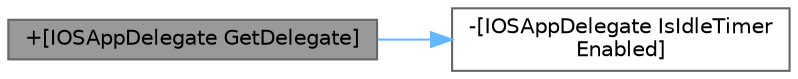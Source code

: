 digraph "+[IOSAppDelegate GetDelegate]"
{
 // INTERACTIVE_SVG=YES
 // LATEX_PDF_SIZE
  bgcolor="transparent";
  edge [fontname=Helvetica,fontsize=10,labelfontname=Helvetica,labelfontsize=10];
  node [fontname=Helvetica,fontsize=10,shape=box,height=0.2,width=0.4];
  rankdir="LR";
  Node1 [id="Node000001",label="+[IOSAppDelegate GetDelegate]",height=0.2,width=0.4,color="gray40", fillcolor="grey60", style="filled", fontcolor="black",tooltip=" "];
  Node1 -> Node2 [id="edge1_Node000001_Node000002",color="steelblue1",style="solid",tooltip=" "];
  Node2 [id="Node000002",label="-[IOSAppDelegate IsIdleTimer\lEnabled]",height=0.2,width=0.4,color="grey40", fillcolor="white", style="filled",URL="$d6/d94/interfaceIOSAppDelegate.html#acefa0f07fd2817cc70e6f87c87aaa1d2",tooltip=" "];
}
